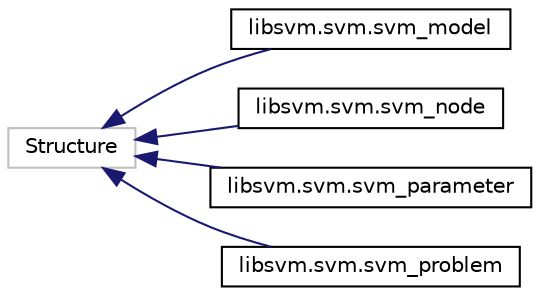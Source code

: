 digraph "Graphical Class Hierarchy"
{
  edge [fontname="Helvetica",fontsize="10",labelfontname="Helvetica",labelfontsize="10"];
  node [fontname="Helvetica",fontsize="10",shape=record];
  rankdir="LR";
  Node220 [label="Structure",height=0.2,width=0.4,color="grey75", fillcolor="white", style="filled"];
  Node220 -> Node0 [dir="back",color="midnightblue",fontsize="10",style="solid",fontname="Helvetica"];
  Node0 [label="libsvm.svm.svm_model",height=0.2,width=0.4,color="black", fillcolor="white", style="filled",URL="$classlibsvm_1_1svm_1_1svm__model.html"];
  Node220 -> Node222 [dir="back",color="midnightblue",fontsize="10",style="solid",fontname="Helvetica"];
  Node222 [label="libsvm.svm.svm_node",height=0.2,width=0.4,color="black", fillcolor="white", style="filled",URL="$classlibsvm_1_1svm_1_1svm__node.html"];
  Node220 -> Node223 [dir="back",color="midnightblue",fontsize="10",style="solid",fontname="Helvetica"];
  Node223 [label="libsvm.svm.svm_parameter",height=0.2,width=0.4,color="black", fillcolor="white", style="filled",URL="$classlibsvm_1_1svm_1_1svm__parameter.html"];
  Node220 -> Node224 [dir="back",color="midnightblue",fontsize="10",style="solid",fontname="Helvetica"];
  Node224 [label="libsvm.svm.svm_problem",height=0.2,width=0.4,color="black", fillcolor="white", style="filled",URL="$classlibsvm_1_1svm_1_1svm__problem.html"];
}
